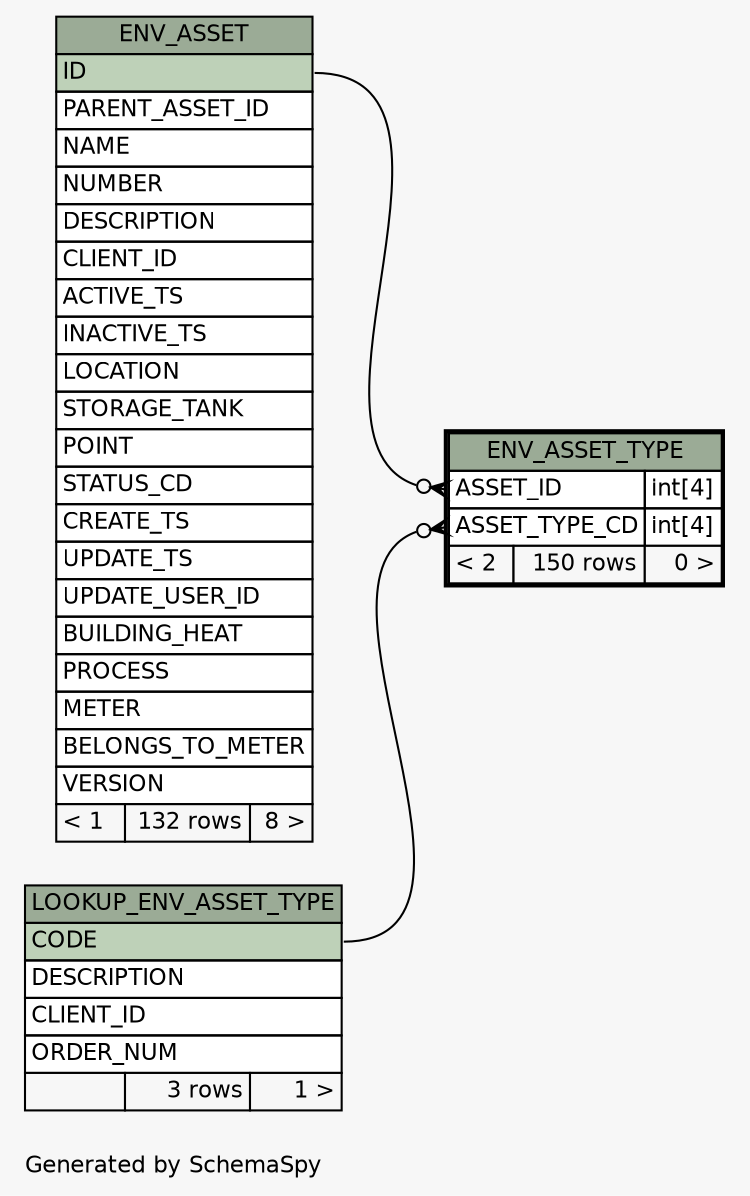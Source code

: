 // dot 2.28.0 on Windows 7 6.1
// SchemaSpy rev 590
digraph "oneDegreeRelationshipsDiagram" {
  graph [
    rankdir="RL"
    bgcolor="#f7f7f7"
    label="\nGenerated by SchemaSpy"
    labeljust="l"
    nodesep="0.18"
    ranksep="0.46"
    fontname="Helvetica"
    fontsize="11"
  ];
  node [
    fontname="Helvetica"
    fontsize="11"
    shape="plaintext"
  ];
  edge [
    arrowsize="0.8"
  ];
  "ENV_ASSET_TYPE":"ASSET_ID":w -> "ENV_ASSET":"ID":e [arrowhead=none dir=back arrowtail=crowodot];
  "ENV_ASSET_TYPE":"ASSET_TYPE_CD":w -> "LOOKUP_ENV_ASSET_TYPE":"CODE":e [arrowhead=none dir=back arrowtail=crowodot];
  "ENV_ASSET" [
    label=<
    <TABLE BORDER="0" CELLBORDER="1" CELLSPACING="0" BGCOLOR="#ffffff">
      <TR><TD COLSPAN="3" BGCOLOR="#9bab96" ALIGN="CENTER">ENV_ASSET</TD></TR>
      <TR><TD PORT="ID" COLSPAN="3" BGCOLOR="#bed1b8" ALIGN="LEFT">ID</TD></TR>
      <TR><TD PORT="PARENT_ASSET_ID" COLSPAN="3" ALIGN="LEFT">PARENT_ASSET_ID</TD></TR>
      <TR><TD PORT="NAME" COLSPAN="3" ALIGN="LEFT">NAME</TD></TR>
      <TR><TD PORT="NUMBER" COLSPAN="3" ALIGN="LEFT">NUMBER</TD></TR>
      <TR><TD PORT="DESCRIPTION" COLSPAN="3" ALIGN="LEFT">DESCRIPTION</TD></TR>
      <TR><TD PORT="CLIENT_ID" COLSPAN="3" ALIGN="LEFT">CLIENT_ID</TD></TR>
      <TR><TD PORT="ACTIVE_TS" COLSPAN="3" ALIGN="LEFT">ACTIVE_TS</TD></TR>
      <TR><TD PORT="INACTIVE_TS" COLSPAN="3" ALIGN="LEFT">INACTIVE_TS</TD></TR>
      <TR><TD PORT="LOCATION" COLSPAN="3" ALIGN="LEFT">LOCATION</TD></TR>
      <TR><TD PORT="STORAGE_TANK" COLSPAN="3" ALIGN="LEFT">STORAGE_TANK</TD></TR>
      <TR><TD PORT="POINT" COLSPAN="3" ALIGN="LEFT">POINT</TD></TR>
      <TR><TD PORT="STATUS_CD" COLSPAN="3" ALIGN="LEFT">STATUS_CD</TD></TR>
      <TR><TD PORT="CREATE_TS" COLSPAN="3" ALIGN="LEFT">CREATE_TS</TD></TR>
      <TR><TD PORT="UPDATE_TS" COLSPAN="3" ALIGN="LEFT">UPDATE_TS</TD></TR>
      <TR><TD PORT="UPDATE_USER_ID" COLSPAN="3" ALIGN="LEFT">UPDATE_USER_ID</TD></TR>
      <TR><TD PORT="BUILDING_HEAT" COLSPAN="3" ALIGN="LEFT">BUILDING_HEAT</TD></TR>
      <TR><TD PORT="PROCESS" COLSPAN="3" ALIGN="LEFT">PROCESS</TD></TR>
      <TR><TD PORT="METER" COLSPAN="3" ALIGN="LEFT">METER</TD></TR>
      <TR><TD PORT="BELONGS_TO_METER" COLSPAN="3" ALIGN="LEFT">BELONGS_TO_METER</TD></TR>
      <TR><TD PORT="VERSION" COLSPAN="3" ALIGN="LEFT">VERSION</TD></TR>
      <TR><TD ALIGN="LEFT" BGCOLOR="#f7f7f7">&lt; 1</TD><TD ALIGN="RIGHT" BGCOLOR="#f7f7f7">132 rows</TD><TD ALIGN="RIGHT" BGCOLOR="#f7f7f7">8 &gt;</TD></TR>
    </TABLE>>
    URL="ENV_ASSET.html"
    tooltip="ENV_ASSET"
  ];
  "ENV_ASSET_TYPE" [
    label=<
    <TABLE BORDER="2" CELLBORDER="1" CELLSPACING="0" BGCOLOR="#ffffff">
      <TR><TD COLSPAN="3" BGCOLOR="#9bab96" ALIGN="CENTER">ENV_ASSET_TYPE</TD></TR>
      <TR><TD PORT="ASSET_ID" COLSPAN="2" ALIGN="LEFT">ASSET_ID</TD><TD PORT="ASSET_ID.type" ALIGN="LEFT">int[4]</TD></TR>
      <TR><TD PORT="ASSET_TYPE_CD" COLSPAN="2" ALIGN="LEFT">ASSET_TYPE_CD</TD><TD PORT="ASSET_TYPE_CD.type" ALIGN="LEFT">int[4]</TD></TR>
      <TR><TD ALIGN="LEFT" BGCOLOR="#f7f7f7">&lt; 2</TD><TD ALIGN="RIGHT" BGCOLOR="#f7f7f7">150 rows</TD><TD ALIGN="RIGHT" BGCOLOR="#f7f7f7">0 &gt;</TD></TR>
    </TABLE>>
    URL="ENV_ASSET_TYPE.html"
    tooltip="ENV_ASSET_TYPE"
  ];
  "LOOKUP_ENV_ASSET_TYPE" [
    label=<
    <TABLE BORDER="0" CELLBORDER="1" CELLSPACING="0" BGCOLOR="#ffffff">
      <TR><TD COLSPAN="3" BGCOLOR="#9bab96" ALIGN="CENTER">LOOKUP_ENV_ASSET_TYPE</TD></TR>
      <TR><TD PORT="CODE" COLSPAN="3" BGCOLOR="#bed1b8" ALIGN="LEFT">CODE</TD></TR>
      <TR><TD PORT="DESCRIPTION" COLSPAN="3" ALIGN="LEFT">DESCRIPTION</TD></TR>
      <TR><TD PORT="CLIENT_ID" COLSPAN="3" ALIGN="LEFT">CLIENT_ID</TD></TR>
      <TR><TD PORT="ORDER_NUM" COLSPAN="3" ALIGN="LEFT">ORDER_NUM</TD></TR>
      <TR><TD ALIGN="LEFT" BGCOLOR="#f7f7f7">  </TD><TD ALIGN="RIGHT" BGCOLOR="#f7f7f7">3 rows</TD><TD ALIGN="RIGHT" BGCOLOR="#f7f7f7">1 &gt;</TD></TR>
    </TABLE>>
    URL="LOOKUP_ENV_ASSET_TYPE.html"
    tooltip="LOOKUP_ENV_ASSET_TYPE"
  ];
}
